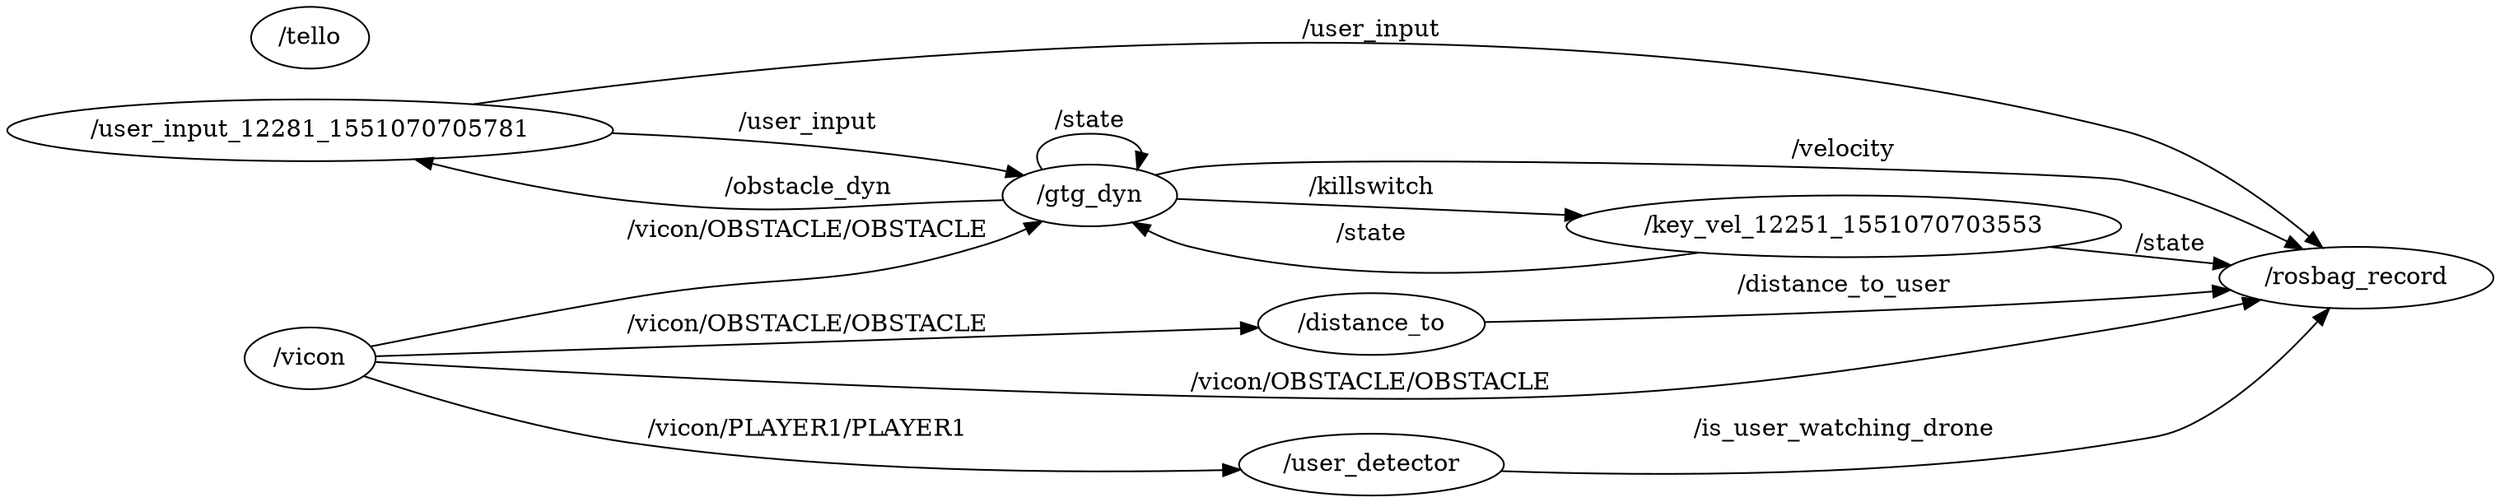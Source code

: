 digraph graphname {
	graph [bb="0,0,1183.8,277.1",
		compound=True,
		rank=same,
		rankdir=LR,
		ranksep=0.2
	];
	node [label="\N"];
	n___distance_to	 [URL=__distance_to,
		height=0.5,
		label="/distance_to",
		pos="655.57,90.1",
		shape=ellipse,
		tooltip="/distance_to",
		width=1.4804];
	n___rosbag_record	 [URL=__rosbag_record,
		height=0.5,
		label="/rosbag_record",
		pos="1120.1,119.1",
		shape=ellipse,
		tooltip="/rosbag_record",
		width=1.7693];
	n___distance_to -> n___rosbag_record	 [URL=topic_3A__distance_to_user,
		label="/distance_to_user",
		lp="882.76,114.6",
		penwidth=1,
		pos="e,1061.4,111.98 708.95,91.576 778.24,93.764 904.15,98.561 1011.4,107.1 1024.4,108.13 1038.1,109.47 1051.4,110.89"];
	n___user_input_12281_1551070705781	 [URL=__user_input_12281_1551070705781,
		height=0.5,
		label="/user_input_12281_1551070705781",
		pos="137.79,205.1",
		shape=ellipse,
		tooltip="/user_input_12281_1551070705781",
		width=3.8274];
	n___gtg_dyn	 [URL=__gtg_dyn,
		height=0.5,
		label="/gtg_dyn",
		pos="514.82,167.1",
		shape=ellipse,
		tooltip="/gtg_dyn",
		width=1.1735];
	n___user_input_12281_1551070705781 -> n___gtg_dyn	 [URL=topic_3A__user_input,
		label="/user_input",
		lp="374.08,209.6",
		penwidth=1,
		pos="e,482.07,178.68 275.28,203.37 333.96,200.7 403.07,194.98 464.58,183.1 467.09,182.62 469.65,182.04 472.21,181.4"];
	n___user_input_12281_1551070705781 -> n___rosbag_record	 [URL=topic_3A__user_input,
		label="/user_input",
		lp="655.57,260.6",
		penwidth=1,
		pos="e,1104.2,136.84 217.76,219.77 373.6,245.53 730.01,288.5 1011.4,203.1 1045.9,192.66 1077.3,165.12 1097.2,144.4"];
	n___vicon	 [URL=__vicon,
		height=0.5,
		label="/vicon",
		pos="137.79,68.1",
		shape=ellipse,
		tooltip="/vicon",
		width=0.9027];
	n___vicon -> n___distance_to	 [URL=topic_3A__vicon__OBSTACLE__OBSTACLE,
		label="/vicon/OBSTACLE/OBSTACLE",
		lp="374.08,88.6",
		penwidth=1,
		pos="e,602.58,87.883 170.28,69.443 253.74,73.003 481.79,82.731 592.56,87.455"];
	n___vicon -> n___gtg_dyn	 [URL=topic_3A__vicon__OBSTACLE__OBSTACLE,
		label="/vicon/OBSTACLE/OBSTACLE",
		lp="374.08,149.6",
		penwidth=1,
		pos="e,488.84,152.76 166.96,76.034 196.05,84.097 242.8,96.704 283.58,106.1 363.5,124.52 387.06,115.29 464.58,142.1 469.55,143.82 474.65,145.95 479.59,148.24"];
	n___user_detector	 [URL=__user_detector,
		height=0.5,
		label="/user_detector",
		pos="655.57,47.1",
		shape=ellipse,
		tooltip="/user_detector",
		width=1.679];
	n___vicon -> n___user_detector	 [URL=topic_3A__vicon__PLAYER1__PLAYER1,
		label="/vicon/PLAYER1/PLAYER1",
		lp="374.08,57.6",
		penwidth=1,
		pos="e,595.06,45.468 169.2,63.281 198.43,58.895 243.89,52.719 283.58,50.1 388.39,43.185 510.21,43.862 584.84,45.266"];
	n___vicon -> n___rosbag_record	 [URL=topic_3A__vicon__OBSTACLE__OBSTACLE,
		label="/vicon/OBSTACLE/OBSTACLE",
		lp="655.57,12.6",
		penwidth=1,
		pos="e,1101,101.83 168.65,62.015 197.87,56.184 243.66,47.369 283.58,41.1 487.25,9.1121 540.39,-9.1691 746.07,5.1003 864.87,13.342 900.84,-2.0295 1011.4,42.1 1042.4,54.432 1072.7,77.443 1093.3,95.111"];
	n___tello	 [URL=__tello,
		height=0.5,
		label="/tello",
		pos="137.79,259.1",
		shape=ellipse,
		tooltip="/tello",
		width=0.79437];
	n___gtg_dyn -> n___user_input_12281_1551070705781	 [URL=topic_3A__obstacle_dyn,
		label="/obstacle_dyn",
		lp="374.08,175.6",
		penwidth=1,
		pos="e,191.14,188.41 472.86,164.26 426.67,161.76 349.4,159.68 283.58,168.1 256.09,171.62 226.33,178.64 200.98,185.63"];
	n___gtg_dyn -> n___gtg_dyn	 [URL=topic_3A__state,
		label="/state",
		lp="514.82,210.6",
		penwidth=1,
		pos="e,538.51,182.27 491.14,182.27 483.96,192.76 491.85,203.1 514.82,203.1 530.25,203.1 538.88,198.43 540.71,192.19"];
	n___gtg_dyn -> n___rosbag_record	 [URL=topic_3A__velocity,
		label="/velocity",
		lp="882.76,191.6",
		penwidth=1,
		pos="e,1095.2,135.91 546.99,178.85 552.91,180.61 559.12,182.16 565.07,183.1 623.07,192.29 1003.8,178.12 1011.4,176.1 1038.4,169.04 1066,154.19 1086.6,141.41"];
	n___key_vel_12251_1551070703553	 [URL=__key_vel_12251_1551070703553,
		height=0.5,
		label="/key_vel_12251_1551070703553",
		pos="882.76,149.1",
		shape=ellipse,
		tooltip="/key_vel_12251_1551070703553",
		width=3.5747];
	n___gtg_dyn -> n___key_vel_12251_1551070703553	 [URL=topic_3A__killswitch,
		label="/killswitch",
		lp="655.57,171.6",
		penwidth=1,
		pos="e,760.96,155.04 557.09,165.07 603.85,162.77 682.42,158.91 750.55,155.55"];
	n___user_detector -> n___rosbag_record	 [URL=topic_3A__is_user_watching_drone,
		label="/is_user_watching_drone",
		lp="882.76,81.6",
		penwidth=1,
		pos="e,1088.9,103.4 716.17,45.881 787.42,45.736 909.76,49.662 1011.4,74.1 1034.9,79.742 1059.9,89.878 1079.8,99.103"];
	n___key_vel_12251_1551070703553 -> n___gtg_dyn	 [URL=topic_3A__state,
		label="/state",
		lp="655.57,142.6",
		penwidth=1,
		pos="e,534.64,151.2 815.02,133.71 749.85,121.55 648.57,110.35 565.07,135.1 557.54,137.33 550.09,141.11 543.34,145.32"];
	n___key_vel_12251_1551070703553 -> n___rosbag_record	 [URL=topic_3A__state,
		label="/state",
		lp="1033.9,138.6",
		penwidth=1,
		pos="e,1061.8,126.4 978.48,137.03 1003.1,133.89 1029.1,130.58 1051.9,127.67"];
}
